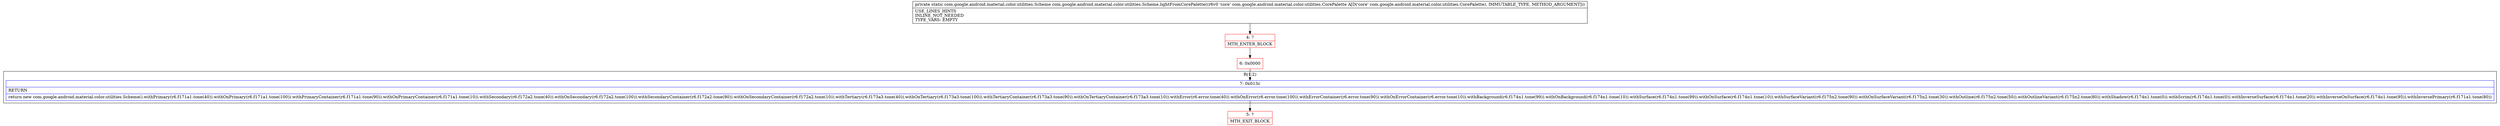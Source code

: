 digraph "CFG forcom.google.android.material.color.utilities.Scheme.lightFromCorePalette(Lcom\/google\/android\/material\/color\/utilities\/CorePalette;)Lcom\/google\/android\/material\/color\/utilities\/Scheme;" {
subgraph cluster_Region_1847104979 {
label = "R(1:2)";
node [shape=record,color=blue];
Node_7 [shape=record,label="{7\:\ 0x013c|RETURN\l|return new com.google.android.material.color.utilities.Scheme().withPrimary(r6.f171a1.tone(40)).withOnPrimary(r6.f171a1.tone(100)).withPrimaryContainer(r6.f171a1.tone(90)).withOnPrimaryContainer(r6.f171a1.tone(10)).withSecondary(r6.f172a2.tone(40)).withOnSecondary(r6.f172a2.tone(100)).withSecondaryContainer(r6.f172a2.tone(90)).withOnSecondaryContainer(r6.f172a2.tone(10)).withTertiary(r6.f173a3.tone(40)).withOnTertiary(r6.f173a3.tone(100)).withTertiaryContainer(r6.f173a3.tone(90)).withOnTertiaryContainer(r6.f173a3.tone(10)).withError(r6.error.tone(40)).withOnError(r6.error.tone(100)).withErrorContainer(r6.error.tone(90)).withOnErrorContainer(r6.error.tone(10)).withBackground(r6.f174n1.tone(99)).withOnBackground(r6.f174n1.tone(10)).withSurface(r6.f174n1.tone(99)).withOnSurface(r6.f174n1.tone(10)).withSurfaceVariant(r6.f175n2.tone(90)).withOnSurfaceVariant(r6.f175n2.tone(30)).withOutline(r6.f175n2.tone(50)).withOutlineVariant(r6.f175n2.tone(80)).withShadow(r6.f174n1.tone(0)).withScrim(r6.f174n1.tone(0)).withInverseSurface(r6.f174n1.tone(20)).withInverseOnSurface(r6.f174n1.tone(95)).withInversePrimary(r6.f171a1.tone(80))\l}"];
}
Node_4 [shape=record,color=red,label="{4\:\ ?|MTH_ENTER_BLOCK\l}"];
Node_6 [shape=record,color=red,label="{6\:\ 0x0000}"];
Node_5 [shape=record,color=red,label="{5\:\ ?|MTH_EXIT_BLOCK\l}"];
MethodNode[shape=record,label="{private static com.google.android.material.color.utilities.Scheme com.google.android.material.color.utilities.Scheme.lightFromCorePalette((r6v0 'core' com.google.android.material.color.utilities.CorePalette A[D('core' com.google.android.material.color.utilities.CorePalette), IMMUTABLE_TYPE, METHOD_ARGUMENT]))  | USE_LINES_HINTS\lINLINE_NOT_NEEDED\lTYPE_VARS: EMPTY\l}"];
MethodNode -> Node_4;Node_7 -> Node_5;
Node_4 -> Node_6;
Node_6 -> Node_7;
}

